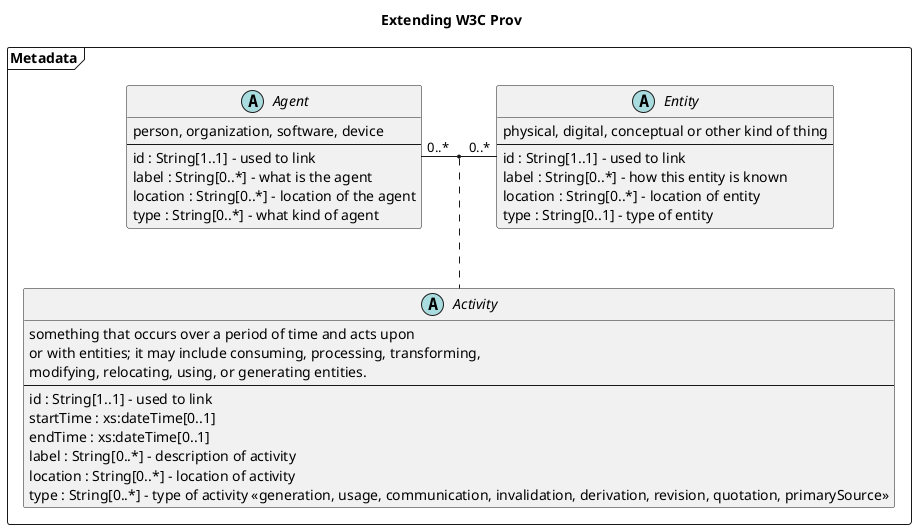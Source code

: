 @startuml 
title Extending W3C Prov 


package Metadata <<Frame>>{
    Agent "0..*" - "0..*" Entity 
    (Agent, Entity) .. Activity


abstract class Agent {
    person, organization, software, device
    --
    id : String[1..1] - used to link
    label : String[0..*] - what is the agent
    location : String[0..*] - location of the agent
    type : String[0..*] - what kind of agent
}

abstract class Entity {
    physical, digital, conceptual or other kind of thing
    --
    id : String[1..1] - used to link
    label : String[0..*] - how this entity is known
    location : String[0..*] - location of entity
    type : String[0..1] - type of entity
}

abstract class Activity {
    something that occurs over a period of time and acts upon
     or with entities; it may include consuming, processing, transforming, 
     modifying, relocating, using, or generating entities.
    --
    id : String[1..1] - used to link
    startTime : xs:dateTime[0..1]
    endTime : xs:dateTime[0..1]
    label : String[0..*] - description of activity
    location : String[0..*] - location of activity
    type : String[0..*] - type of activity <<generation, usage, communication, invalidation, derivation, revision, quotation, primarySource>>
}

}


@enduml
